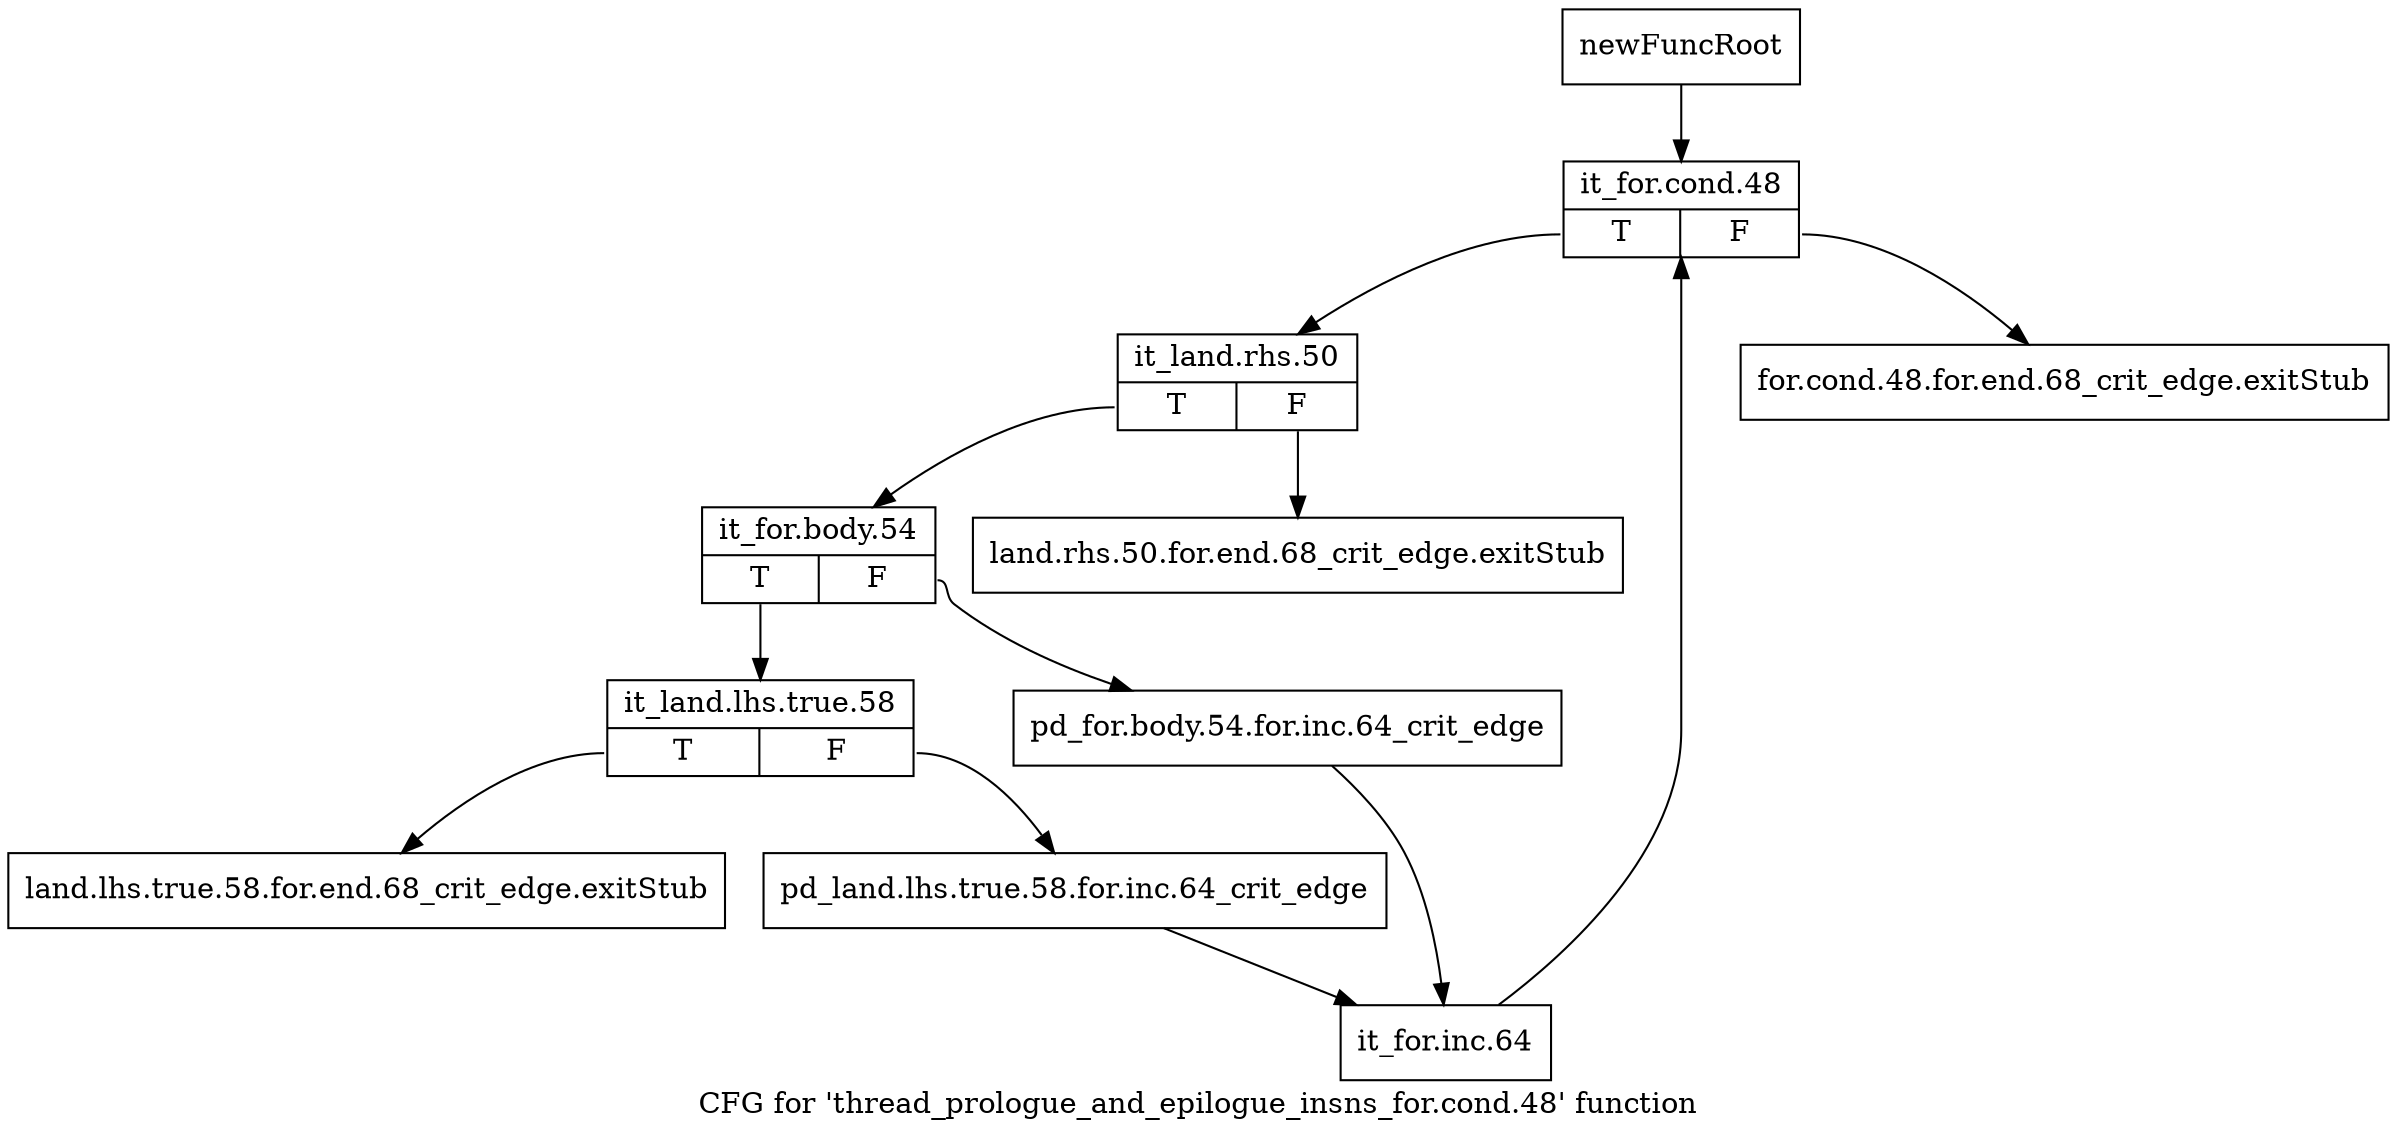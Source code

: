digraph "CFG for 'thread_prologue_and_epilogue_insns_for.cond.48' function" {
	label="CFG for 'thread_prologue_and_epilogue_insns_for.cond.48' function";

	Node0xb0653c0 [shape=record,label="{newFuncRoot}"];
	Node0xb0653c0 -> Node0xb065500;
	Node0xb065410 [shape=record,label="{for.cond.48.for.end.68_crit_edge.exitStub}"];
	Node0xb065460 [shape=record,label="{land.rhs.50.for.end.68_crit_edge.exitStub}"];
	Node0xb0654b0 [shape=record,label="{land.lhs.true.58.for.end.68_crit_edge.exitStub}"];
	Node0xb065500 [shape=record,label="{it_for.cond.48|{<s0>T|<s1>F}}"];
	Node0xb065500:s0 -> Node0xb065550;
	Node0xb065500:s1 -> Node0xb065410;
	Node0xb065550 [shape=record,label="{it_land.rhs.50|{<s0>T|<s1>F}}"];
	Node0xb065550:s0 -> Node0xb0655a0;
	Node0xb065550:s1 -> Node0xb065460;
	Node0xb0655a0 [shape=record,label="{it_for.body.54|{<s0>T|<s1>F}}"];
	Node0xb0655a0:s0 -> Node0xb065640;
	Node0xb0655a0:s1 -> Node0xb0655f0;
	Node0xb0655f0 [shape=record,label="{pd_for.body.54.for.inc.64_crit_edge}"];
	Node0xb0655f0 -> Node0xb0656e0;
	Node0xb065640 [shape=record,label="{it_land.lhs.true.58|{<s0>T|<s1>F}}"];
	Node0xb065640:s0 -> Node0xb0654b0;
	Node0xb065640:s1 -> Node0xb065690;
	Node0xb065690 [shape=record,label="{pd_land.lhs.true.58.for.inc.64_crit_edge}"];
	Node0xb065690 -> Node0xb0656e0;
	Node0xb0656e0 [shape=record,label="{it_for.inc.64}"];
	Node0xb0656e0 -> Node0xb065500;
}
